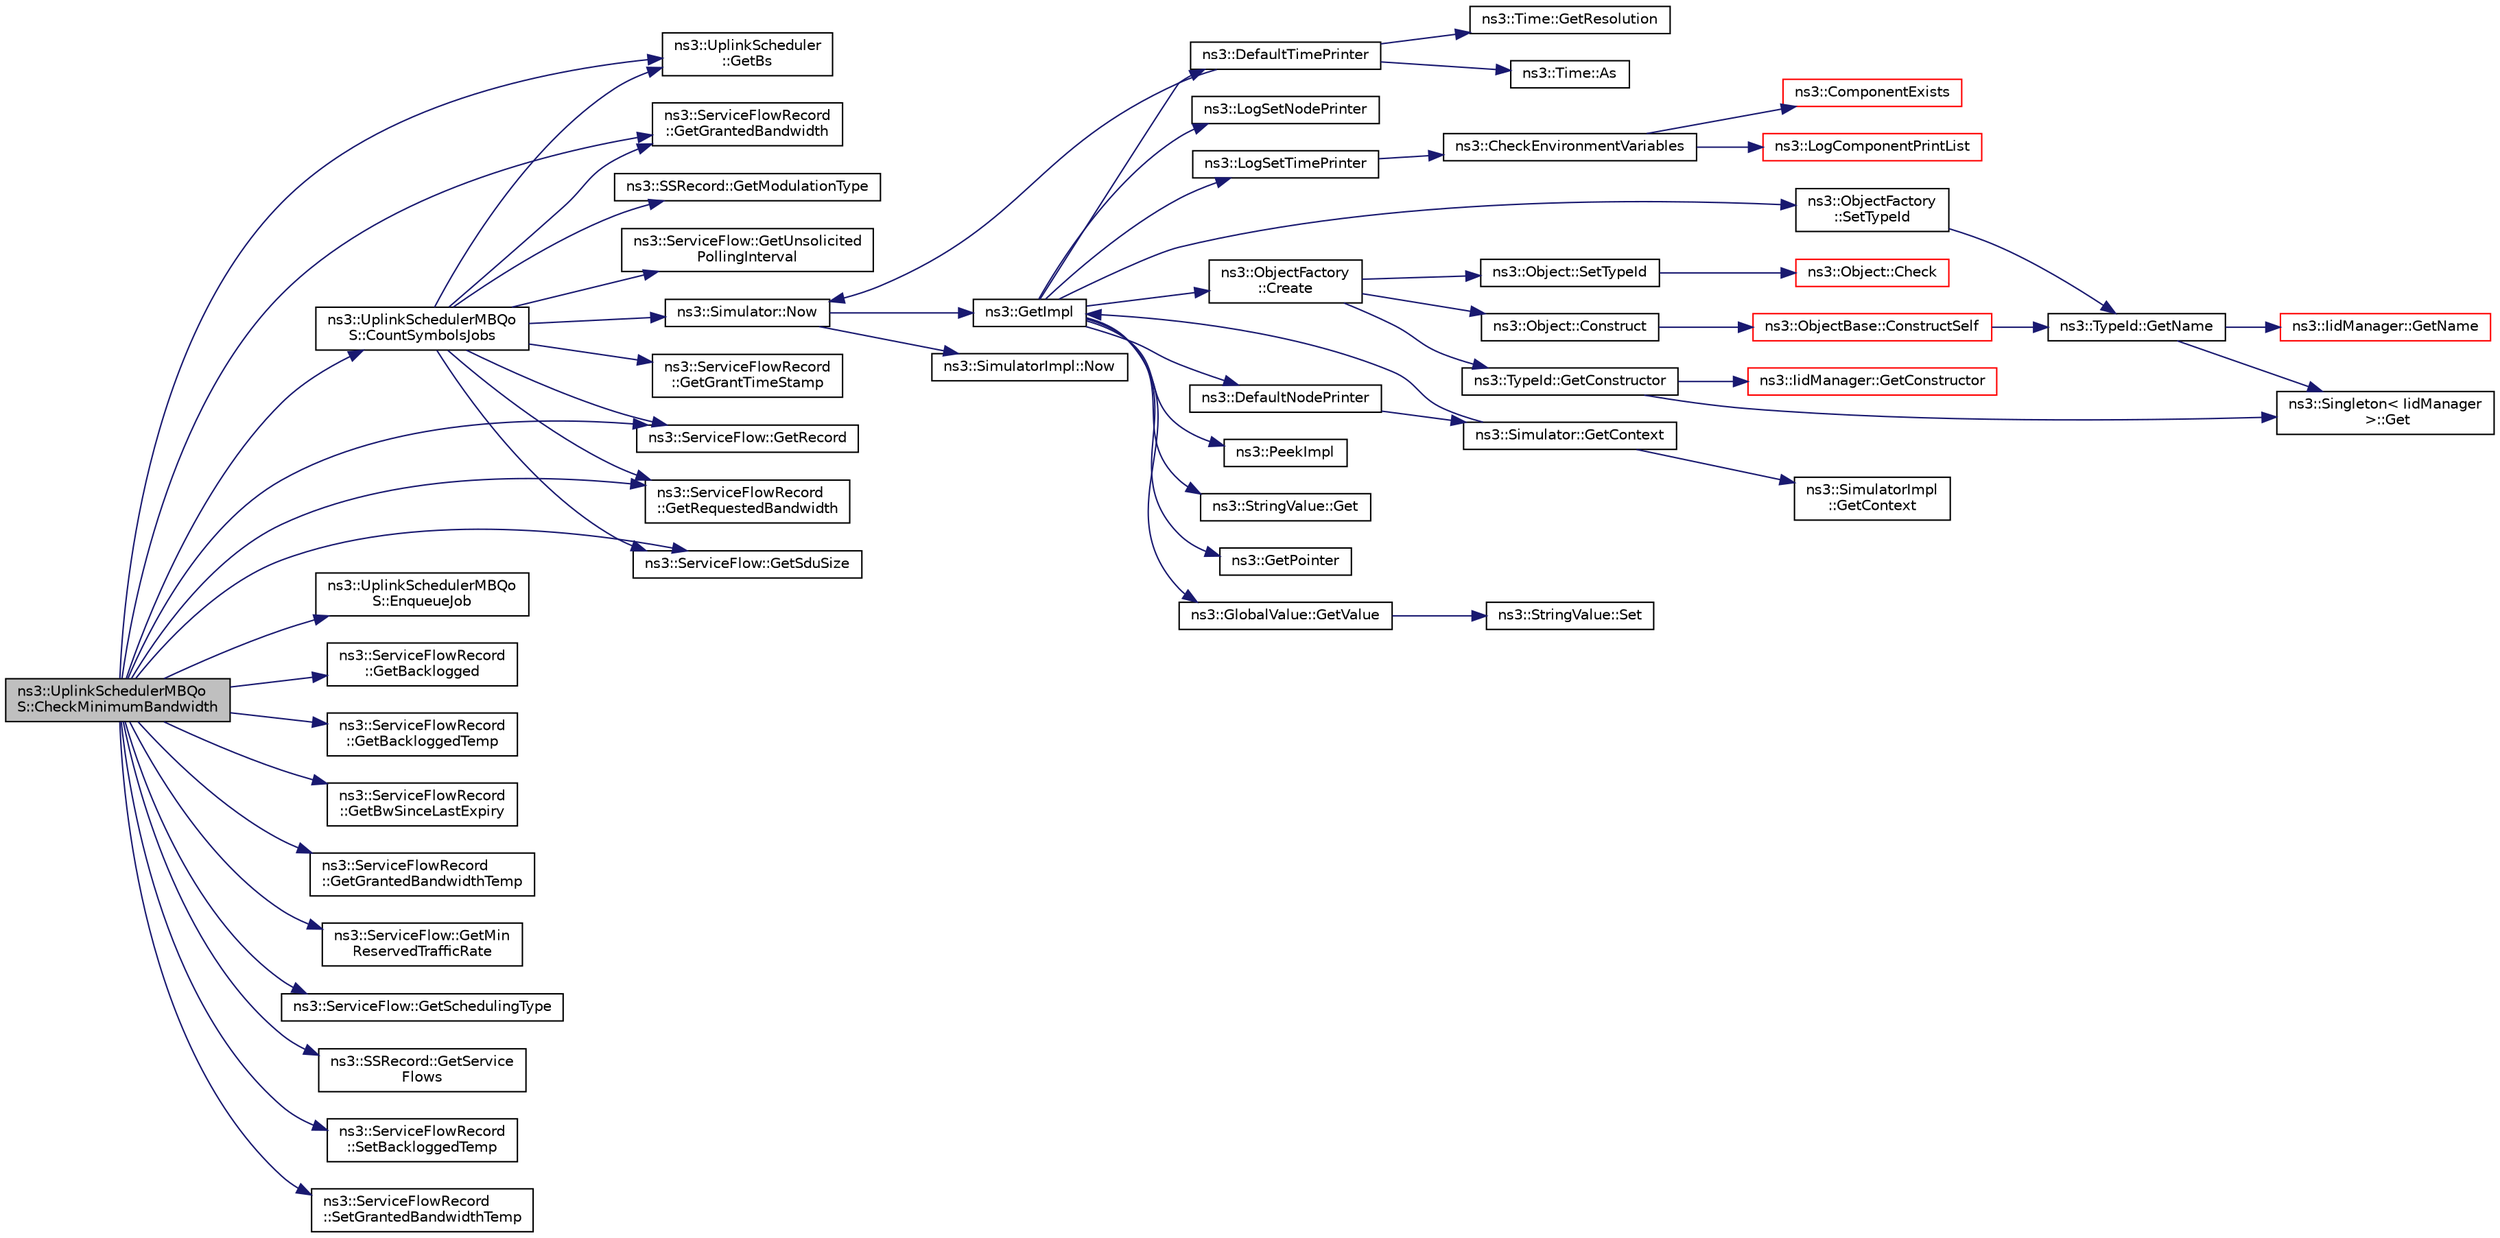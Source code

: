 digraph "ns3::UplinkSchedulerMBQoS::CheckMinimumBandwidth"
{
 // LATEX_PDF_SIZE
  edge [fontname="Helvetica",fontsize="10",labelfontname="Helvetica",labelfontsize="10"];
  node [fontname="Helvetica",fontsize="10",shape=record];
  rankdir="LR";
  Node1 [label="ns3::UplinkSchedulerMBQo\lS::CheckMinimumBandwidth",height=0.2,width=0.4,color="black", fillcolor="grey75", style="filled", fontcolor="black",tooltip="Check if Minimum bandwidth is guarantee. Migrate requests if necessary."];
  Node1 -> Node2 [color="midnightblue",fontsize="10",style="solid",fontname="Helvetica"];
  Node2 [label="ns3::UplinkSchedulerMBQo\lS::CountSymbolsJobs",height=0.2,width=0.4,color="black", fillcolor="white", style="filled",URL="$classns3_1_1_uplink_scheduler_m_b_qo_s.html#a8b187198e3609de02b2179629485a6fa",tooltip=" "];
  Node2 -> Node3 [color="midnightblue",fontsize="10",style="solid",fontname="Helvetica"];
  Node3 [label="ns3::UplinkScheduler\l::GetBs",height=0.2,width=0.4,color="black", fillcolor="white", style="filled",URL="$classns3_1_1_uplink_scheduler.html#afe61b7de71d92d2dff1b135744a6ff7e",tooltip=" "];
  Node2 -> Node4 [color="midnightblue",fontsize="10",style="solid",fontname="Helvetica"];
  Node4 [label="ns3::ServiceFlowRecord\l::GetGrantedBandwidth",height=0.2,width=0.4,color="black", fillcolor="white", style="filled",URL="$classns3_1_1_service_flow_record.html#ac33f1f50b2a149e4c2b96bf380d4b8de",tooltip=" "];
  Node2 -> Node5 [color="midnightblue",fontsize="10",style="solid",fontname="Helvetica"];
  Node5 [label="ns3::ServiceFlowRecord\l::GetGrantTimeStamp",height=0.2,width=0.4,color="black", fillcolor="white", style="filled",URL="$classns3_1_1_service_flow_record.html#a0d712302d4194d10b3f715eb97163738",tooltip=" "];
  Node2 -> Node6 [color="midnightblue",fontsize="10",style="solid",fontname="Helvetica"];
  Node6 [label="ns3::SSRecord::GetModulationType",height=0.2,width=0.4,color="black", fillcolor="white", style="filled",URL="$classns3_1_1_s_s_record.html#a6ec2938b8449e10649e445fb120509ba",tooltip="Get modulation type."];
  Node2 -> Node7 [color="midnightblue",fontsize="10",style="solid",fontname="Helvetica"];
  Node7 [label="ns3::ServiceFlow::GetRecord",height=0.2,width=0.4,color="black", fillcolor="white", style="filled",URL="$classns3_1_1_service_flow.html#aa3db9b11254e34d56bd06ddd905340c1",tooltip="Get service flow record."];
  Node2 -> Node8 [color="midnightblue",fontsize="10",style="solid",fontname="Helvetica"];
  Node8 [label="ns3::ServiceFlowRecord\l::GetRequestedBandwidth",height=0.2,width=0.4,color="black", fillcolor="white", style="filled",URL="$classns3_1_1_service_flow_record.html#a350b3e9bbb313f63c52b6803b1f0761b",tooltip=" "];
  Node2 -> Node9 [color="midnightblue",fontsize="10",style="solid",fontname="Helvetica"];
  Node9 [label="ns3::ServiceFlow::GetSduSize",height=0.2,width=0.4,color="black", fillcolor="white", style="filled",URL="$classns3_1_1_service_flow.html#a37616e45d70eebd2704d3fb28d37f3b5",tooltip="Get SDU size."];
  Node2 -> Node10 [color="midnightblue",fontsize="10",style="solid",fontname="Helvetica"];
  Node10 [label="ns3::ServiceFlow::GetUnsolicited\lPollingInterval",height=0.2,width=0.4,color="black", fillcolor="white", style="filled",URL="$classns3_1_1_service_flow.html#a3e69c22020ed0f3b25ae4761ec7b42d4",tooltip="Get unsolicited polling interval."];
  Node2 -> Node11 [color="midnightblue",fontsize="10",style="solid",fontname="Helvetica"];
  Node11 [label="ns3::Simulator::Now",height=0.2,width=0.4,color="black", fillcolor="white", style="filled",URL="$classns3_1_1_simulator.html#ac3178fa975b419f7875e7105be122800",tooltip="Return the current simulation virtual time."];
  Node11 -> Node12 [color="midnightblue",fontsize="10",style="solid",fontname="Helvetica"];
  Node12 [label="ns3::GetImpl",height=0.2,width=0.4,color="black", fillcolor="white", style="filled",URL="$group__simulator.html#ga42eb4eddad41528d4d99794a3dae3fd0",tooltip="Get the SimulatorImpl singleton."];
  Node12 -> Node13 [color="midnightblue",fontsize="10",style="solid",fontname="Helvetica"];
  Node13 [label="ns3::ObjectFactory\l::Create",height=0.2,width=0.4,color="black", fillcolor="white", style="filled",URL="$classns3_1_1_object_factory.html#a52eda277f4aaab54266134ba48102ad7",tooltip="Create an Object instance of the configured TypeId."];
  Node13 -> Node14 [color="midnightblue",fontsize="10",style="solid",fontname="Helvetica"];
  Node14 [label="ns3::Object::Construct",height=0.2,width=0.4,color="black", fillcolor="white", style="filled",URL="$classns3_1_1_object.html#a636e8411dc5228771f45c9b805d348fa",tooltip="Initialize all member variables registered as Attributes of this TypeId."];
  Node14 -> Node15 [color="midnightblue",fontsize="10",style="solid",fontname="Helvetica"];
  Node15 [label="ns3::ObjectBase::ConstructSelf",height=0.2,width=0.4,color="red", fillcolor="white", style="filled",URL="$classns3_1_1_object_base.html#a5cda18dec6d0744cb652a3ed60056958",tooltip="Complete construction of ObjectBase; invoked by derived classes."];
  Node15 -> Node22 [color="midnightblue",fontsize="10",style="solid",fontname="Helvetica"];
  Node22 [label="ns3::TypeId::GetName",height=0.2,width=0.4,color="black", fillcolor="white", style="filled",URL="$classns3_1_1_type_id.html#abc4965475a579c2afdc668d7a7d58374",tooltip="Get the name."];
  Node22 -> Node19 [color="midnightblue",fontsize="10",style="solid",fontname="Helvetica"];
  Node19 [label="ns3::Singleton\< IidManager\l \>::Get",height=0.2,width=0.4,color="black", fillcolor="white", style="filled",URL="$classns3_1_1_singleton.html#a80a2cd3c25a27ea72add7a9f7a141ffa",tooltip="Get a pointer to the singleton instance."];
  Node22 -> Node23 [color="midnightblue",fontsize="10",style="solid",fontname="Helvetica"];
  Node23 [label="ns3::IidManager::GetName",height=0.2,width=0.4,color="red", fillcolor="white", style="filled",URL="$classns3_1_1_iid_manager.html#a6658aaa8120efd885e98addb76a6f1d4",tooltip="Get the name of a type id."];
  Node13 -> Node38 [color="midnightblue",fontsize="10",style="solid",fontname="Helvetica"];
  Node38 [label="ns3::TypeId::GetConstructor",height=0.2,width=0.4,color="black", fillcolor="white", style="filled",URL="$classns3_1_1_type_id.html#a66b2628edf921fc88945ec8a8f3a1683",tooltip="Get the constructor callback."];
  Node38 -> Node19 [color="midnightblue",fontsize="10",style="solid",fontname="Helvetica"];
  Node38 -> Node39 [color="midnightblue",fontsize="10",style="solid",fontname="Helvetica"];
  Node39 [label="ns3::IidManager::GetConstructor",height=0.2,width=0.4,color="red", fillcolor="white", style="filled",URL="$classns3_1_1_iid_manager.html#a5222ca2d43248c46812b39b993eb2e08",tooltip="Get the constructor Callback of a type id."];
  Node13 -> Node40 [color="midnightblue",fontsize="10",style="solid",fontname="Helvetica"];
  Node40 [label="ns3::Object::SetTypeId",height=0.2,width=0.4,color="black", fillcolor="white", style="filled",URL="$classns3_1_1_object.html#a19b1ebd8ec8fe404845e665880a6c5ad",tooltip="Set the TypeId of this Object."];
  Node40 -> Node41 [color="midnightblue",fontsize="10",style="solid",fontname="Helvetica"];
  Node41 [label="ns3::Object::Check",height=0.2,width=0.4,color="red", fillcolor="white", style="filled",URL="$classns3_1_1_object.html#a95070404e096887e1f126eae20c37f70",tooltip="Verify that this Object is still live, by checking it's reference count."];
  Node12 -> Node43 [color="midnightblue",fontsize="10",style="solid",fontname="Helvetica"];
  Node43 [label="ns3::DefaultNodePrinter",height=0.2,width=0.4,color="black", fillcolor="white", style="filled",URL="$group__logging.html#gac4c06cbbed12229d85991ced145f6be2",tooltip="Default node id printer implementation."];
  Node43 -> Node44 [color="midnightblue",fontsize="10",style="solid",fontname="Helvetica"];
  Node44 [label="ns3::Simulator::GetContext",height=0.2,width=0.4,color="black", fillcolor="white", style="filled",URL="$classns3_1_1_simulator.html#a8514b74ee2c42916b351b33c4a963bb0",tooltip="Get the current simulation context."];
  Node44 -> Node45 [color="midnightblue",fontsize="10",style="solid",fontname="Helvetica"];
  Node45 [label="ns3::SimulatorImpl\l::GetContext",height=0.2,width=0.4,color="black", fillcolor="white", style="filled",URL="$classns3_1_1_simulator_impl.html#a8b66270c97766c0adb997e2535648557",tooltip="Get the current simulation context."];
  Node44 -> Node12 [color="midnightblue",fontsize="10",style="solid",fontname="Helvetica"];
  Node12 -> Node46 [color="midnightblue",fontsize="10",style="solid",fontname="Helvetica"];
  Node46 [label="ns3::DefaultTimePrinter",height=0.2,width=0.4,color="black", fillcolor="white", style="filled",URL="$namespacens3.html#ae01c3c7786b644dfb8a0bb8f1201b269",tooltip="Default Time printer."];
  Node46 -> Node47 [color="midnightblue",fontsize="10",style="solid",fontname="Helvetica"];
  Node47 [label="ns3::Time::As",height=0.2,width=0.4,color="black", fillcolor="white", style="filled",URL="$classns3_1_1_time.html#ad5198e31c2512226ca0e58b31fad7fd0",tooltip="Attach a unit to a Time, to facilitate output in a specific unit."];
  Node46 -> Node48 [color="midnightblue",fontsize="10",style="solid",fontname="Helvetica"];
  Node48 [label="ns3::Time::GetResolution",height=0.2,width=0.4,color="black", fillcolor="white", style="filled",URL="$classns3_1_1_time.html#a1444f0f08b5e19f031157609e32fcf98",tooltip=" "];
  Node46 -> Node11 [color="midnightblue",fontsize="10",style="solid",fontname="Helvetica"];
  Node12 -> Node49 [color="midnightblue",fontsize="10",style="solid",fontname="Helvetica"];
  Node49 [label="ns3::StringValue::Get",height=0.2,width=0.4,color="black", fillcolor="white", style="filled",URL="$classns3_1_1_string_value.html#a6f208c2778fe1c7882e5cb429b8326ae",tooltip=" "];
  Node12 -> Node50 [color="midnightblue",fontsize="10",style="solid",fontname="Helvetica"];
  Node50 [label="ns3::GetPointer",height=0.2,width=0.4,color="black", fillcolor="white", style="filled",URL="$namespacens3.html#ab4e173cdfd43d17c1a40d5348510a670",tooltip=" "];
  Node12 -> Node51 [color="midnightblue",fontsize="10",style="solid",fontname="Helvetica"];
  Node51 [label="ns3::GlobalValue::GetValue",height=0.2,width=0.4,color="black", fillcolor="white", style="filled",URL="$classns3_1_1_global_value.html#a48a99242193fb69609a17332733e8600",tooltip="Get the value."];
  Node51 -> Node52 [color="midnightblue",fontsize="10",style="solid",fontname="Helvetica"];
  Node52 [label="ns3::StringValue::Set",height=0.2,width=0.4,color="black", fillcolor="white", style="filled",URL="$classns3_1_1_string_value.html#a17693012c6f2c52875e0d631fbf40155",tooltip="Set the value."];
  Node12 -> Node53 [color="midnightblue",fontsize="10",style="solid",fontname="Helvetica"];
  Node53 [label="ns3::LogSetNodePrinter",height=0.2,width=0.4,color="black", fillcolor="white", style="filled",URL="$namespacens3.html#aebac73305345f2e2803fdeb102a7705e",tooltip="Set the LogNodePrinter function to be used to prepend log messages with the node id."];
  Node12 -> Node54 [color="midnightblue",fontsize="10",style="solid",fontname="Helvetica"];
  Node54 [label="ns3::LogSetTimePrinter",height=0.2,width=0.4,color="black", fillcolor="white", style="filled",URL="$namespacens3.html#a46cd76678f7da29799d1b41994e12ec1",tooltip="Set the TimePrinter function to be used to prepend log messages with the simulation time."];
  Node54 -> Node55 [color="midnightblue",fontsize="10",style="solid",fontname="Helvetica"];
  Node55 [label="ns3::CheckEnvironmentVariables",height=0.2,width=0.4,color="black", fillcolor="white", style="filled",URL="$group__logging.html#gacdc0bdeb2d8a90089d4fb09c4b8569ff",tooltip="Parse the NS_LOG environment variable."];
  Node55 -> Node56 [color="midnightblue",fontsize="10",style="solid",fontname="Helvetica"];
  Node56 [label="ns3::ComponentExists",height=0.2,width=0.4,color="red", fillcolor="white", style="filled",URL="$group__logging.html#gaadcc698770aae684c54dbd1ef4e4b37a",tooltip="Check if a log component exists."];
  Node55 -> Node58 [color="midnightblue",fontsize="10",style="solid",fontname="Helvetica"];
  Node58 [label="ns3::LogComponentPrintList",height=0.2,width=0.4,color="red", fillcolor="white", style="filled",URL="$namespacens3.html#a5252703c3f8260fd6dc609f1b276e57c",tooltip="Print the list of logging messages available."];
  Node12 -> Node59 [color="midnightblue",fontsize="10",style="solid",fontname="Helvetica"];
  Node59 [label="ns3::PeekImpl",height=0.2,width=0.4,color="black", fillcolor="white", style="filled",URL="$group__simulator.html#ga233c5c38de117e4e4a5a9cd168694792",tooltip="Get the static SimulatorImpl instance."];
  Node12 -> Node60 [color="midnightblue",fontsize="10",style="solid",fontname="Helvetica"];
  Node60 [label="ns3::ObjectFactory\l::SetTypeId",height=0.2,width=0.4,color="black", fillcolor="white", style="filled",URL="$classns3_1_1_object_factory.html#a77dcd099064038a1eb7a6b8251229ec3",tooltip="Set the TypeId of the Objects to be created by this factory."];
  Node60 -> Node22 [color="midnightblue",fontsize="10",style="solid",fontname="Helvetica"];
  Node11 -> Node61 [color="midnightblue",fontsize="10",style="solid",fontname="Helvetica"];
  Node61 [label="ns3::SimulatorImpl::Now",height=0.2,width=0.4,color="black", fillcolor="white", style="filled",URL="$classns3_1_1_simulator_impl.html#aa516c50060846adc6fd316e83ef0797c",tooltip="Return the current simulation virtual time."];
  Node1 -> Node62 [color="midnightblue",fontsize="10",style="solid",fontname="Helvetica"];
  Node62 [label="ns3::UplinkSchedulerMBQo\lS::EnqueueJob",height=0.2,width=0.4,color="black", fillcolor="white", style="filled",URL="$classns3_1_1_uplink_scheduler_m_b_qo_s.html#ad18bfc130fac723e65ada63fc3719b44",tooltip="Enqueue a job in a priority queue."];
  Node1 -> Node63 [color="midnightblue",fontsize="10",style="solid",fontname="Helvetica"];
  Node63 [label="ns3::ServiceFlowRecord\l::GetBacklogged",height=0.2,width=0.4,color="black", fillcolor="white", style="filled",URL="$classns3_1_1_service_flow_record.html#a6a6f67d9db4f43284a190cf23ae3ab83",tooltip=" "];
  Node1 -> Node64 [color="midnightblue",fontsize="10",style="solid",fontname="Helvetica"];
  Node64 [label="ns3::ServiceFlowRecord\l::GetBackloggedTemp",height=0.2,width=0.4,color="black", fillcolor="white", style="filled",URL="$classns3_1_1_service_flow_record.html#adca4e1e8df2a517167c28587ec119cbc",tooltip=" "];
  Node1 -> Node3 [color="midnightblue",fontsize="10",style="solid",fontname="Helvetica"];
  Node1 -> Node65 [color="midnightblue",fontsize="10",style="solid",fontname="Helvetica"];
  Node65 [label="ns3::ServiceFlowRecord\l::GetBwSinceLastExpiry",height=0.2,width=0.4,color="black", fillcolor="white", style="filled",URL="$classns3_1_1_service_flow_record.html#a79e8077691c2c5a653db0b65a040cf15",tooltip=" "];
  Node1 -> Node4 [color="midnightblue",fontsize="10",style="solid",fontname="Helvetica"];
  Node1 -> Node66 [color="midnightblue",fontsize="10",style="solid",fontname="Helvetica"];
  Node66 [label="ns3::ServiceFlowRecord\l::GetGrantedBandwidthTemp",height=0.2,width=0.4,color="black", fillcolor="white", style="filled",URL="$classns3_1_1_service_flow_record.html#a32c55f7709953cd0a3a68b6d16fefe41",tooltip=" "];
  Node1 -> Node67 [color="midnightblue",fontsize="10",style="solid",fontname="Helvetica"];
  Node67 [label="ns3::ServiceFlow::GetMin\lReservedTrafficRate",height=0.2,width=0.4,color="black", fillcolor="white", style="filled",URL="$classns3_1_1_service_flow.html#a2f342357b7e0a1460473f28d0f8b9e87",tooltip="Get minimum reserved traffic rate."];
  Node1 -> Node7 [color="midnightblue",fontsize="10",style="solid",fontname="Helvetica"];
  Node1 -> Node8 [color="midnightblue",fontsize="10",style="solid",fontname="Helvetica"];
  Node1 -> Node68 [color="midnightblue",fontsize="10",style="solid",fontname="Helvetica"];
  Node68 [label="ns3::ServiceFlow::GetSchedulingType",height=0.2,width=0.4,color="black", fillcolor="white", style="filled",URL="$classns3_1_1_service_flow.html#a6edb38eb5ff3e0903b0183036c9c2e9e",tooltip="Get scheduling type."];
  Node1 -> Node9 [color="midnightblue",fontsize="10",style="solid",fontname="Helvetica"];
  Node1 -> Node69 [color="midnightblue",fontsize="10",style="solid",fontname="Helvetica"];
  Node69 [label="ns3::SSRecord::GetService\lFlows",height=0.2,width=0.4,color="black", fillcolor="white", style="filled",URL="$classns3_1_1_s_s_record.html#a7086d0823acb87c5d4a431d8a0a5c8fb",tooltip="Get service flows."];
  Node1 -> Node70 [color="midnightblue",fontsize="10",style="solid",fontname="Helvetica"];
  Node70 [label="ns3::ServiceFlowRecord\l::SetBackloggedTemp",height=0.2,width=0.4,color="black", fillcolor="white", style="filled",URL="$classns3_1_1_service_flow_record.html#a773c3b0c1ac93cb08376bd6da35fc668",tooltip="set temporary back logged"];
  Node1 -> Node71 [color="midnightblue",fontsize="10",style="solid",fontname="Helvetica"];
  Node71 [label="ns3::ServiceFlowRecord\l::SetGrantedBandwidthTemp",height=0.2,width=0.4,color="black", fillcolor="white", style="filled",URL="$classns3_1_1_service_flow_record.html#a89eed628aea3472e6b0747dc4c8f8ed4",tooltip="set the temporary granted bandwidth"];
}
